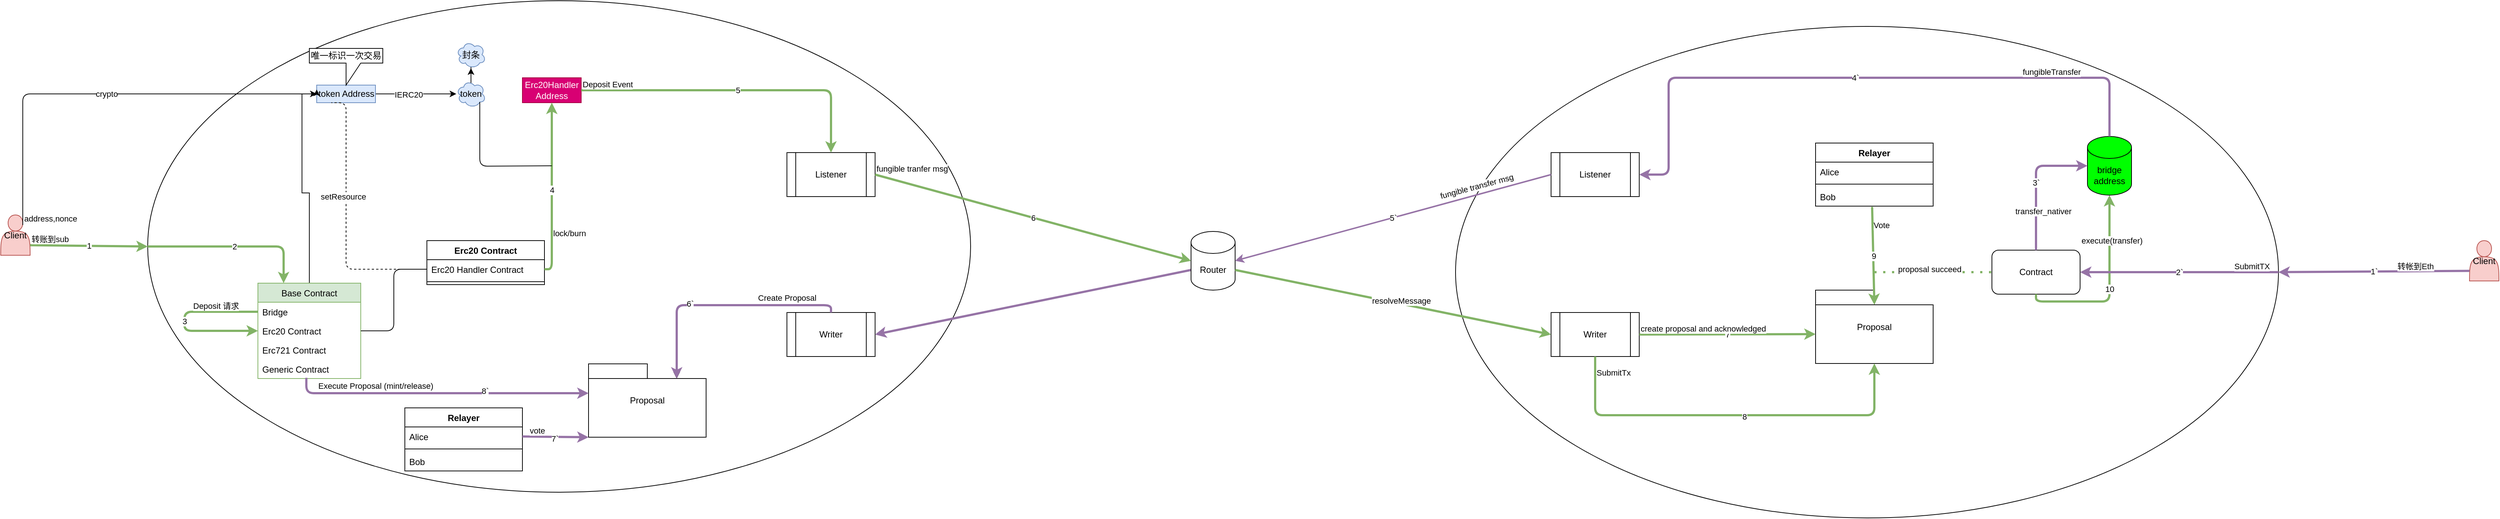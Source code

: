 <mxfile version="14.2.9" type="github">
  <diagram name="Page-1" id="c7558073-3199-34d8-9f00-42111426c3f3">
    <mxGraphModel dx="2178" dy="560" grid="1" gridSize="10" guides="1" tooltips="1" connect="1" arrows="1" fold="1" page="1" pageScale="1" pageWidth="826" pageHeight="1169" background="#ffffff" math="0" shadow="0">
      <root>
        <mxCell id="0" />
        <mxCell id="1" parent="0" />
        <mxCell id="XAeKICQX4TilCshrafWl-51" value="" style="ellipse;whiteSpace=wrap;html=1;" parent="1" vertex="1">
          <mxGeometry x="1420" y="250" width="1120" height="670" as="geometry" />
        </mxCell>
        <mxCell id="XAeKICQX4TilCshrafWl-65" value="Relayer" style="swimlane;fontStyle=1;align=center;verticalAlign=top;childLayout=stackLayout;horizontal=1;startSize=26;horizontalStack=0;resizeParent=1;resizeParentMax=0;resizeLast=0;collapsible=1;marginBottom=0;" parent="1" vertex="1">
          <mxGeometry x="1910" y="409" width="160" height="86" as="geometry" />
        </mxCell>
        <mxCell id="XAeKICQX4TilCshrafWl-66" value="Alice" style="text;strokeColor=none;fillColor=none;align=left;verticalAlign=top;spacingLeft=4;spacingRight=4;overflow=hidden;rotatable=0;points=[[0,0.5],[1,0.5]];portConstraint=eastwest;" parent="XAeKICQX4TilCshrafWl-65" vertex="1">
          <mxGeometry y="26" width="160" height="26" as="geometry" />
        </mxCell>
        <mxCell id="XAeKICQX4TilCshrafWl-67" value="" style="line;strokeWidth=1;fillColor=none;align=left;verticalAlign=middle;spacingTop=-1;spacingLeft=3;spacingRight=3;rotatable=0;labelPosition=right;points=[];portConstraint=eastwest;" parent="XAeKICQX4TilCshrafWl-65" vertex="1">
          <mxGeometry y="52" width="160" height="8" as="geometry" />
        </mxCell>
        <mxCell id="XAeKICQX4TilCshrafWl-68" value="Bob" style="text;strokeColor=none;fillColor=none;align=left;verticalAlign=top;spacingLeft=4;spacingRight=4;overflow=hidden;rotatable=0;points=[[0,0.5],[1,0.5]];portConstraint=eastwest;" parent="XAeKICQX4TilCshrafWl-65" vertex="1">
          <mxGeometry y="60" width="160" height="26" as="geometry" />
        </mxCell>
        <mxCell id="XAeKICQX4TilCshrafWl-72" value="Listener" style="shape=process;whiteSpace=wrap;html=1;backgroundOutline=1;" parent="1" vertex="1">
          <mxGeometry x="1550" y="422" width="120" height="60" as="geometry" />
        </mxCell>
        <mxCell id="XAeKICQX4TilCshrafWl-73" value="Writer" style="shape=process;whiteSpace=wrap;html=1;backgroundOutline=1;" parent="1" vertex="1">
          <mxGeometry x="1550" y="640" width="120" height="60" as="geometry" />
        </mxCell>
        <mxCell id="XAeKICQX4TilCshrafWl-75" value="Client" style="shape=actor;whiteSpace=wrap;html=1;fillColor=#f8cecc;strokeColor=#b85450;" parent="1" vertex="1">
          <mxGeometry x="2800" y="542" width="40" height="55" as="geometry" />
        </mxCell>
        <mxCell id="1I83KsjmfCGvxVB3o9AE-40" value="" style="ellipse;whiteSpace=wrap;html=1;" parent="1" vertex="1">
          <mxGeometry x="-360" y="215" width="1120" height="670" as="geometry" />
        </mxCell>
        <mxCell id="XAeKICQX4TilCshrafWl-8" style="rounded=0;orthogonalLoop=1;jettySize=auto;html=1;exitX=0.5;exitY=0;exitDx=0;exitDy=0;entryX=0;entryY=0.5;entryDx=0;entryDy=0;edgeStyle=orthogonalEdgeStyle;" parent="1" source="1I83KsjmfCGvxVB3o9AE-66" target="1I83KsjmfCGvxVB3o9AE-88" edge="1">
          <mxGeometry relative="1" as="geometry" />
        </mxCell>
        <mxCell id="1I83KsjmfCGvxVB3o9AE-66" value="Base Contract" style="swimlane;fontStyle=0;childLayout=stackLayout;horizontal=1;startSize=26;fillColor=#d5e8d4;horizontalStack=0;resizeParent=1;resizeParentMax=0;resizeLast=0;collapsible=1;marginBottom=0;strokeColor=#82b366;" parent="1" vertex="1">
          <mxGeometry x="-210" y="600" width="140" height="130" as="geometry" />
        </mxCell>
        <mxCell id="1I83KsjmfCGvxVB3o9AE-70" value="Bridge" style="text;strokeColor=none;fillColor=none;align=left;verticalAlign=top;spacingLeft=4;spacingRight=4;overflow=hidden;rotatable=0;points=[[0,0.5],[1,0.5]];portConstraint=eastwest;" parent="1I83KsjmfCGvxVB3o9AE-66" vertex="1">
          <mxGeometry y="26" width="140" height="26" as="geometry" />
        </mxCell>
        <mxCell id="1I83KsjmfCGvxVB3o9AE-68" value="Erc20 Contract" style="text;strokeColor=none;fillColor=none;align=left;verticalAlign=top;spacingLeft=4;spacingRight=4;overflow=hidden;rotatable=0;points=[[0,0.5],[1,0.5]];portConstraint=eastwest;" parent="1I83KsjmfCGvxVB3o9AE-66" vertex="1">
          <mxGeometry y="52" width="140" height="26" as="geometry" />
        </mxCell>
        <mxCell id="1I83KsjmfCGvxVB3o9AE-73" value="Erc721 Contract" style="text;strokeColor=none;fillColor=none;align=left;verticalAlign=top;spacingLeft=4;spacingRight=4;overflow=hidden;rotatable=0;points=[[0,0.5],[1,0.5]];portConstraint=eastwest;" parent="1I83KsjmfCGvxVB3o9AE-66" vertex="1">
          <mxGeometry y="78" width="140" height="26" as="geometry" />
        </mxCell>
        <mxCell id="1I83KsjmfCGvxVB3o9AE-74" value="Generic Contract" style="text;strokeColor=none;fillColor=none;align=left;verticalAlign=top;spacingLeft=4;spacingRight=4;overflow=hidden;rotatable=0;points=[[0,0.5],[1,0.5]];portConstraint=eastwest;" parent="1I83KsjmfCGvxVB3o9AE-66" vertex="1">
          <mxGeometry y="104" width="140" height="26" as="geometry" />
        </mxCell>
        <mxCell id="1I83KsjmfCGvxVB3o9AE-160" value="" style="endArrow=classic;html=1;fontSize=5;exitX=0;exitY=0.5;exitDx=0;exitDy=0;entryX=0;entryY=0.5;entryDx=0;entryDy=0;edgeStyle=orthogonalEdgeStyle;fillColor=#d5e8d4;strokeColor=#82b366;strokeWidth=3;" parent="1I83KsjmfCGvxVB3o9AE-66" source="1I83KsjmfCGvxVB3o9AE-70" target="1I83KsjmfCGvxVB3o9AE-68" edge="1">
          <mxGeometry relative="1" as="geometry">
            <mxPoint x="-440" y="-28" as="sourcePoint" />
            <mxPoint x="-280" y="-28" as="targetPoint" />
            <Array as="points">
              <mxPoint x="-100" y="39" />
              <mxPoint x="-100" y="65" />
            </Array>
          </mxGeometry>
        </mxCell>
        <mxCell id="1I83KsjmfCGvxVB3o9AE-161" value="3" style="edgeLabel;resizable=0;html=1;align=center;verticalAlign=middle;" parent="1I83KsjmfCGvxVB3o9AE-160" connectable="0" vertex="1">
          <mxGeometry relative="1" as="geometry" />
        </mxCell>
        <mxCell id="1I83KsjmfCGvxVB3o9AE-162" value="Deposit 请求" style="edgeLabel;resizable=0;html=1;align=left;verticalAlign=bottom;" parent="1I83KsjmfCGvxVB3o9AE-160" connectable="0" vertex="1">
          <mxGeometry x="-1" relative="1" as="geometry">
            <mxPoint x="-90" as="offset" />
          </mxGeometry>
        </mxCell>
        <mxCell id="1I83KsjmfCGvxVB3o9AE-78" value="Erc20 Contract" style="swimlane;fontStyle=1;align=center;verticalAlign=top;childLayout=stackLayout;horizontal=1;startSize=26;horizontalStack=0;resizeParent=1;resizeParentMax=0;resizeLast=0;collapsible=1;marginBottom=0;" parent="1" vertex="1">
          <mxGeometry x="20" y="542" width="160" height="60" as="geometry" />
        </mxCell>
        <mxCell id="1I83KsjmfCGvxVB3o9AE-79" value="Erc20 Handler Contract" style="text;strokeColor=none;fillColor=none;align=left;verticalAlign=top;spacingLeft=4;spacingRight=4;overflow=hidden;rotatable=0;points=[[0,0.5],[1,0.5]];portConstraint=eastwest;" parent="1I83KsjmfCGvxVB3o9AE-78" vertex="1">
          <mxGeometry y="26" width="160" height="26" as="geometry" />
        </mxCell>
        <mxCell id="1I83KsjmfCGvxVB3o9AE-80" value="" style="line;strokeWidth=1;fillColor=none;align=left;verticalAlign=middle;spacingTop=-1;spacingLeft=3;spacingRight=3;rotatable=0;labelPosition=right;points=[];portConstraint=eastwest;" parent="1I83KsjmfCGvxVB3o9AE-78" vertex="1">
          <mxGeometry y="52" width="160" height="8" as="geometry" />
        </mxCell>
        <mxCell id="1I83KsjmfCGvxVB3o9AE-83" value="Relayer" style="swimlane;fontStyle=1;align=center;verticalAlign=top;childLayout=stackLayout;horizontal=1;startSize=26;horizontalStack=0;resizeParent=1;resizeParentMax=0;resizeLast=0;collapsible=1;marginBottom=0;" parent="1" vertex="1">
          <mxGeometry x="-10" y="770" width="160" height="86" as="geometry" />
        </mxCell>
        <mxCell id="1I83KsjmfCGvxVB3o9AE-84" value="Alice" style="text;strokeColor=none;fillColor=none;align=left;verticalAlign=top;spacingLeft=4;spacingRight=4;overflow=hidden;rotatable=0;points=[[0,0.5],[1,0.5]];portConstraint=eastwest;" parent="1I83KsjmfCGvxVB3o9AE-83" vertex="1">
          <mxGeometry y="26" width="160" height="26" as="geometry" />
        </mxCell>
        <mxCell id="1I83KsjmfCGvxVB3o9AE-85" value="" style="line;strokeWidth=1;fillColor=none;align=left;verticalAlign=middle;spacingTop=-1;spacingLeft=3;spacingRight=3;rotatable=0;labelPosition=right;points=[];portConstraint=eastwest;" parent="1I83KsjmfCGvxVB3o9AE-83" vertex="1">
          <mxGeometry y="52" width="160" height="8" as="geometry" />
        </mxCell>
        <mxCell id="1I83KsjmfCGvxVB3o9AE-86" value="Bob" style="text;strokeColor=none;fillColor=none;align=left;verticalAlign=top;spacingLeft=4;spacingRight=4;overflow=hidden;rotatable=0;points=[[0,0.5],[1,0.5]];portConstraint=eastwest;" parent="1I83KsjmfCGvxVB3o9AE-83" vertex="1">
          <mxGeometry y="60" width="160" height="26" as="geometry" />
        </mxCell>
        <mxCell id="XAeKICQX4TilCshrafWl-26" value="" style="edgeStyle=orthogonalEdgeStyle;rounded=0;orthogonalLoop=1;jettySize=auto;html=1;" parent="1" source="1I83KsjmfCGvxVB3o9AE-88" target="XAeKICQX4TilCshrafWl-25" edge="1">
          <mxGeometry relative="1" as="geometry" />
        </mxCell>
        <mxCell id="XAeKICQX4TilCshrafWl-27" value="IERC20" style="edgeLabel;html=1;align=center;verticalAlign=middle;resizable=0;points=[];" parent="XAeKICQX4TilCshrafWl-26" vertex="1" connectable="0">
          <mxGeometry x="-0.195" y="-1" relative="1" as="geometry">
            <mxPoint as="offset" />
          </mxGeometry>
        </mxCell>
        <mxCell id="1I83KsjmfCGvxVB3o9AE-88" value="token Address" style="html=1;fillColor=#dae8fc;strokeColor=#6c8ebf;" parent="1" vertex="1">
          <mxGeometry x="-130" y="330" width="80" height="24" as="geometry" />
        </mxCell>
        <mxCell id="1I83KsjmfCGvxVB3o9AE-90" value="Listener" style="shape=process;whiteSpace=wrap;html=1;backgroundOutline=1;" parent="1" vertex="1">
          <mxGeometry x="510" y="422" width="120" height="60" as="geometry" />
        </mxCell>
        <mxCell id="1I83KsjmfCGvxVB3o9AE-91" value="Writer" style="shape=process;whiteSpace=wrap;html=1;backgroundOutline=1;" parent="1" vertex="1">
          <mxGeometry x="510" y="640" width="120" height="60" as="geometry" />
        </mxCell>
        <mxCell id="XAeKICQX4TilCshrafWl-116" style="rounded=0;orthogonalLoop=1;jettySize=auto;html=1;exitX=0;exitY=0;exitDx=0;exitDy=52.5;exitPerimeter=0;entryX=1;entryY=0.5;entryDx=0;entryDy=0;strokeWidth=3;fillColor=#e1d5e7;strokeColor=#9673a6;" parent="1" source="1I83KsjmfCGvxVB3o9AE-95" target="1I83KsjmfCGvxVB3o9AE-91" edge="1">
          <mxGeometry relative="1" as="geometry" />
        </mxCell>
        <mxCell id="1I83KsjmfCGvxVB3o9AE-95" value="Router" style="shape=cylinder3;whiteSpace=wrap;html=1;boundedLbl=1;backgroundOutline=1;size=15;" parent="1" vertex="1">
          <mxGeometry x="1060" y="529.5" width="60" height="80" as="geometry" />
        </mxCell>
        <mxCell id="1I83KsjmfCGvxVB3o9AE-118" value="Client" style="shape=actor;whiteSpace=wrap;html=1;fillColor=#f8cecc;strokeColor=#b85450;" parent="1" vertex="1">
          <mxGeometry x="-560" y="507" width="40" height="55" as="geometry" />
        </mxCell>
        <mxCell id="1I83KsjmfCGvxVB3o9AE-155" value="" style="endArrow=classic;html=1;fontSize=5;exitX=1;exitY=0.75;exitDx=0;exitDy=0;entryX=0;entryY=0.5;entryDx=0;entryDy=0;fillColor=#d5e8d4;strokeColor=#82b366;strokeWidth=3;" parent="1" source="1I83KsjmfCGvxVB3o9AE-118" target="1I83KsjmfCGvxVB3o9AE-40" edge="1">
          <mxGeometry relative="1" as="geometry">
            <mxPoint x="-690" y="490" as="sourcePoint" />
            <mxPoint x="-530" y="490" as="targetPoint" />
          </mxGeometry>
        </mxCell>
        <mxCell id="1I83KsjmfCGvxVB3o9AE-156" value="1" style="edgeLabel;resizable=0;html=1;align=center;verticalAlign=middle;" parent="1I83KsjmfCGvxVB3o9AE-155" connectable="0" vertex="1">
          <mxGeometry relative="1" as="geometry" />
        </mxCell>
        <mxCell id="1I83KsjmfCGvxVB3o9AE-157" value="转账到sub" style="edgeLabel;resizable=0;html=1;align=left;verticalAlign=bottom;" parent="1I83KsjmfCGvxVB3o9AE-155" connectable="0" vertex="1">
          <mxGeometry x="-1" relative="1" as="geometry" />
        </mxCell>
        <mxCell id="1I83KsjmfCGvxVB3o9AE-158" value="" style="endArrow=classic;html=1;fontSize=5;exitX=0;exitY=0.5;exitDx=0;exitDy=0;entryX=0.25;entryY=0;entryDx=0;entryDy=0;edgeStyle=orthogonalEdgeStyle;fillColor=#d5e8d4;strokeColor=#82b366;strokeWidth=3;" parent="1" source="1I83KsjmfCGvxVB3o9AE-40" target="1I83KsjmfCGvxVB3o9AE-66" edge="1">
          <mxGeometry relative="1" as="geometry">
            <mxPoint x="-660" y="490" as="sourcePoint" />
            <mxPoint x="-560" y="490" as="targetPoint" />
            <Array as="points">
              <mxPoint x="-175" y="550" />
            </Array>
          </mxGeometry>
        </mxCell>
        <mxCell id="1I83KsjmfCGvxVB3o9AE-159" value="2" style="edgeLabel;resizable=0;html=1;align=center;verticalAlign=middle;" parent="1I83KsjmfCGvxVB3o9AE-158" connectable="0" vertex="1">
          <mxGeometry relative="1" as="geometry" />
        </mxCell>
        <mxCell id="XAeKICQX4TilCshrafWl-14" value="" style="endArrow=classic;html=1;entryX=0;entryY=0.25;entryDx=0;entryDy=0;exitX=0.75;exitY=0.25;exitDx=0;exitDy=0;exitPerimeter=0;edgeStyle=orthogonalEdgeStyle;" parent="1" source="1I83KsjmfCGvxVB3o9AE-118" target="1I83KsjmfCGvxVB3o9AE-88" edge="1">
          <mxGeometry relative="1" as="geometry">
            <mxPoint x="-30" y="570" as="sourcePoint" />
            <mxPoint x="130" y="570" as="targetPoint" />
            <Array as="points">
              <mxPoint x="-530" y="342" />
              <mxPoint x="-130" y="342" />
            </Array>
          </mxGeometry>
        </mxCell>
        <mxCell id="XAeKICQX4TilCshrafWl-15" value="crypto" style="edgeLabel;resizable=0;html=1;align=center;verticalAlign=middle;" parent="XAeKICQX4TilCshrafWl-14" connectable="0" vertex="1">
          <mxGeometry relative="1" as="geometry" />
        </mxCell>
        <mxCell id="XAeKICQX4TilCshrafWl-16" value="address,nonce" style="edgeLabel;resizable=0;html=1;align=left;verticalAlign=bottom;" parent="XAeKICQX4TilCshrafWl-14" connectable="0" vertex="1">
          <mxGeometry x="-1" relative="1" as="geometry" />
        </mxCell>
        <mxCell id="XAeKICQX4TilCshrafWl-17" value="" style="endArrow=none;dashed=1;html=1;exitX=0;exitY=0.5;exitDx=0;exitDy=0;entryX=0.25;entryY=1;entryDx=0;entryDy=0;edgeStyle=orthogonalEdgeStyle;" parent="1" source="1I83KsjmfCGvxVB3o9AE-79" target="1I83KsjmfCGvxVB3o9AE-88" edge="1">
          <mxGeometry width="50" height="50" relative="1" as="geometry">
            <mxPoint x="30" y="590" as="sourcePoint" />
            <mxPoint x="80" y="540" as="targetPoint" />
            <Array as="points">
              <mxPoint x="-90" y="581" />
              <mxPoint x="-90" y="354" />
            </Array>
          </mxGeometry>
        </mxCell>
        <mxCell id="XAeKICQX4TilCshrafWl-18" value="setResource" style="edgeLabel;html=1;align=center;verticalAlign=middle;resizable=0;points=[];" parent="XAeKICQX4TilCshrafWl-17" vertex="1" connectable="0">
          <mxGeometry x="0.174" y="4" relative="1" as="geometry">
            <mxPoint as="offset" />
          </mxGeometry>
        </mxCell>
        <mxCell id="XAeKICQX4TilCshrafWl-40" value="" style="edgeStyle=orthogonalEdgeStyle;rounded=0;orthogonalLoop=1;jettySize=auto;html=1;" parent="1" source="XAeKICQX4TilCshrafWl-25" target="XAeKICQX4TilCshrafWl-39" edge="1">
          <mxGeometry relative="1" as="geometry" />
        </mxCell>
        <mxCell id="XAeKICQX4TilCshrafWl-25" value="token" style="ellipse;shape=cloud;whiteSpace=wrap;html=1;strokeColor=#6c8ebf;fillColor=#dae8fc;" parent="1" vertex="1">
          <mxGeometry x="60" y="323.5" width="40" height="37" as="geometry" />
        </mxCell>
        <mxCell id="XAeKICQX4TilCshrafWl-31" value="Erc20Handler Address" style="html=1;whiteSpace=wrap;container=1;recursiveResize=0;collapsible=0;fillColor=#d80073;strokeColor=#A50040;fontColor=#ffffff;" parent="1" vertex="1">
          <mxGeometry x="150" y="320" width="80" height="34" as="geometry" />
        </mxCell>
        <mxCell id="XAeKICQX4TilCshrafWl-34" value="" style="endArrow=classic;html=1;entryX=0.5;entryY=1;entryDx=0;entryDy=0;exitX=1;exitY=0.5;exitDx=0;exitDy=0;edgeStyle=orthogonalEdgeStyle;strokeWidth=3;fillColor=#d5e8d4;strokeColor=#82b366;" parent="1" source="1I83KsjmfCGvxVB3o9AE-79" target="XAeKICQX4TilCshrafWl-31" edge="1">
          <mxGeometry relative="1" as="geometry">
            <mxPoint x="-110" y="500" as="sourcePoint" />
            <mxPoint x="50" y="500" as="targetPoint" />
          </mxGeometry>
        </mxCell>
        <mxCell id="XAeKICQX4TilCshrafWl-35" value="4" style="edgeLabel;resizable=0;html=1;align=center;verticalAlign=middle;" parent="XAeKICQX4TilCshrafWl-34" connectable="0" vertex="1">
          <mxGeometry relative="1" as="geometry" />
        </mxCell>
        <mxCell id="XAeKICQX4TilCshrafWl-36" value="lock/burn" style="edgeLabel;resizable=0;html=1;align=left;verticalAlign=bottom;" parent="XAeKICQX4TilCshrafWl-34" connectable="0" vertex="1">
          <mxGeometry x="-1" relative="1" as="geometry">
            <mxPoint x="10" y="-41" as="offset" />
          </mxGeometry>
        </mxCell>
        <mxCell id="XAeKICQX4TilCshrafWl-38" value="唯一标识一次交易" style="shape=callout;whiteSpace=wrap;html=1;perimeter=calloutPerimeter;" parent="1" vertex="1">
          <mxGeometry x="-140" y="280" width="100" height="50" as="geometry" />
        </mxCell>
        <mxCell id="XAeKICQX4TilCshrafWl-39" value="封条" style="ellipse;shape=cloud;whiteSpace=wrap;html=1;strokeColor=#6c8ebf;fillColor=#dae8fc;" parent="1" vertex="1">
          <mxGeometry x="60" y="270" width="40" height="37" as="geometry" />
        </mxCell>
        <mxCell id="XAeKICQX4TilCshrafWl-41" value="" style="endArrow=none;html=1;entryX=0.8;entryY=0.8;entryDx=0;entryDy=0;entryPerimeter=0;edgeStyle=orthogonalEdgeStyle;" parent="1" target="XAeKICQX4TilCshrafWl-25" edge="1">
          <mxGeometry width="50" height="50" relative="1" as="geometry">
            <mxPoint x="190" y="440" as="sourcePoint" />
            <mxPoint x="140" y="380" as="targetPoint" />
          </mxGeometry>
        </mxCell>
        <mxCell id="XAeKICQX4TilCshrafWl-43" value="" style="endArrow=none;html=1;entryX=0;entryY=0.5;entryDx=0;entryDy=0;exitX=1;exitY=0.5;exitDx=0;exitDy=0;edgeStyle=orthogonalEdgeStyle;" parent="1" source="1I83KsjmfCGvxVB3o9AE-68" target="1I83KsjmfCGvxVB3o9AE-79" edge="1">
          <mxGeometry width="50" height="50" relative="1" as="geometry">
            <mxPoint x="200" y="600" as="sourcePoint" />
            <mxPoint x="250" y="550" as="targetPoint" />
          </mxGeometry>
        </mxCell>
        <mxCell id="XAeKICQX4TilCshrafWl-50" value="" style="endArrow=classic;html=1;exitX=1;exitY=0;exitDx=0;exitDy=52.5;exitPerimeter=0;entryX=0;entryY=0.5;entryDx=0;entryDy=0;fillColor=#d5e8d4;strokeColor=#82b366;strokeWidth=3;" parent="1" source="1I83KsjmfCGvxVB3o9AE-95" target="XAeKICQX4TilCshrafWl-73" edge="1">
          <mxGeometry width="50" height="50" relative="1" as="geometry">
            <mxPoint x="910" y="590" as="sourcePoint" />
            <mxPoint x="1450" y="501" as="targetPoint" />
          </mxGeometry>
        </mxCell>
        <mxCell id="XWuLdsLFQO0ljrp9YS5e-2" value="resolveMessage" style="edgeLabel;html=1;align=center;verticalAlign=middle;resizable=0;points=[];" parent="XAeKICQX4TilCshrafWl-50" vertex="1" connectable="0">
          <mxGeometry x="0.047" y="4" relative="1" as="geometry">
            <mxPoint as="offset" />
          </mxGeometry>
        </mxCell>
        <mxCell id="XAeKICQX4TilCshrafWl-117" value="Proposal" style="shape=folder;tabWidth=80;tabHeight=20;tabPosition=left;html=1;whiteSpace=wrap;align=center;" parent="1" vertex="1">
          <mxGeometry x="240" y="710" width="160" height="100" as="geometry" />
        </mxCell>
        <mxCell id="XAeKICQX4TilCshrafWl-126" value="" style="endArrow=classic;html=1;exitX=1;exitY=0.5;exitDx=0;exitDy=0;entryX=0;entryY=0;entryDx=0;entryDy=100;entryPerimeter=0;fillColor=#e1d5e7;strokeColor=#9673a6;strokeWidth=3;" parent="1" source="1I83KsjmfCGvxVB3o9AE-84" target="XAeKICQX4TilCshrafWl-117" edge="1">
          <mxGeometry relative="1" as="geometry">
            <mxPoint x="500" y="390.29" as="sourcePoint" />
            <mxPoint x="230" y="856" as="targetPoint" />
          </mxGeometry>
        </mxCell>
        <mxCell id="XAeKICQX4TilCshrafWl-127" value="vote" style="edgeLabel;resizable=0;html=1;align=center;verticalAlign=middle;" parent="XAeKICQX4TilCshrafWl-126" connectable="0" vertex="1">
          <mxGeometry relative="1" as="geometry">
            <mxPoint x="-25" y="-9" as="offset" />
          </mxGeometry>
        </mxCell>
        <mxCell id="Lje4jAk59cVQGD4dujR3-13" value="7`" style="edgeLabel;html=1;align=center;verticalAlign=middle;resizable=0;points=[];" parent="XAeKICQX4TilCshrafWl-126" vertex="1" connectable="0">
          <mxGeometry x="-0.031" y="-2" relative="1" as="geometry">
            <mxPoint as="offset" />
          </mxGeometry>
        </mxCell>
        <mxCell id="XAeKICQX4TilCshrafWl-137" value="" style="endArrow=classic;html=1;exitX=0.471;exitY=0.962;exitDx=0;exitDy=0;entryX=0;entryY=0;entryDx=0;entryDy=40;entryPerimeter=0;edgeStyle=orthogonalEdgeStyle;exitPerimeter=0;fillColor=#e1d5e7;strokeColor=#9673a6;strokeWidth=3;" parent="1" source="1I83KsjmfCGvxVB3o9AE-74" target="XAeKICQX4TilCshrafWl-117" edge="1">
          <mxGeometry relative="1" as="geometry">
            <mxPoint x="470" y="640" as="sourcePoint" />
            <mxPoint x="570" y="640" as="targetPoint" />
          </mxGeometry>
        </mxCell>
        <mxCell id="XAeKICQX4TilCshrafWl-138" value="Execute Proposal (mint/release)" style="edgeLabel;resizable=0;html=1;align=center;verticalAlign=middle;" parent="XAeKICQX4TilCshrafWl-137" connectable="0" vertex="1">
          <mxGeometry relative="1" as="geometry">
            <mxPoint x="-87.91" y="-10" as="offset" />
          </mxGeometry>
        </mxCell>
        <mxCell id="Lje4jAk59cVQGD4dujR3-14" value="8`" style="edgeLabel;html=1;align=center;verticalAlign=middle;resizable=0;points=[];" parent="XAeKICQX4TilCshrafWl-137" vertex="1" connectable="0">
          <mxGeometry x="0.304" y="3" relative="1" as="geometry">
            <mxPoint as="offset" />
          </mxGeometry>
        </mxCell>
        <mxCell id="XAeKICQX4TilCshrafWl-139" value="" style="endArrow=classic;html=1;exitX=0.5;exitY=0;exitDx=0;exitDy=0;entryX=0;entryY=0;entryDx=120;entryDy=20;entryPerimeter=0;edgeStyle=orthogonalEdgeStyle;" parent="1" source="1I83KsjmfCGvxVB3o9AE-91" target="XAeKICQX4TilCshrafWl-117" edge="1">
          <mxGeometry relative="1" as="geometry">
            <mxPoint x="470" y="640" as="sourcePoint" />
            <mxPoint x="570" y="640" as="targetPoint" />
          </mxGeometry>
        </mxCell>
        <mxCell id="Lje4jAk59cVQGD4dujR3-12" value="7" style="edgeLabel;html=1;align=center;verticalAlign=middle;resizable=0;points=[];" parent="XAeKICQX4TilCshrafWl-139" vertex="1" connectable="0">
          <mxGeometry x="0.266" y="-2" relative="1" as="geometry">
            <mxPoint as="offset" />
          </mxGeometry>
        </mxCell>
        <mxCell id="Lje4jAk59cVQGD4dujR3-7" value="" style="endArrow=classic;html=1;exitX=1;exitY=0.5;exitDx=0;exitDy=0;entryX=0.5;entryY=0;entryDx=0;entryDy=0;edgeStyle=orthogonalEdgeStyle;fillColor=#d5e8d4;strokeColor=#82b366;strokeWidth=3;" parent="1" source="XAeKICQX4TilCshrafWl-31" target="1I83KsjmfCGvxVB3o9AE-90" edge="1">
          <mxGeometry relative="1" as="geometry">
            <mxPoint x="310" y="640" as="sourcePoint" />
            <mxPoint x="470" y="640" as="targetPoint" />
          </mxGeometry>
        </mxCell>
        <mxCell id="Lje4jAk59cVQGD4dujR3-8" value="5" style="edgeLabel;resizable=0;html=1;align=center;verticalAlign=middle;" parent="Lje4jAk59cVQGD4dujR3-7" connectable="0" vertex="1">
          <mxGeometry relative="1" as="geometry" />
        </mxCell>
        <mxCell id="Lje4jAk59cVQGD4dujR3-9" value="Deposit Event" style="edgeLabel;resizable=0;html=1;align=left;verticalAlign=bottom;" parent="Lje4jAk59cVQGD4dujR3-7" connectable="0" vertex="1">
          <mxGeometry x="-1" relative="1" as="geometry" />
        </mxCell>
        <mxCell id="Lje4jAk59cVQGD4dujR3-11" value="Create Proposal" style="edgeLabel;resizable=0;html=1;align=center;verticalAlign=middle;" parent="1" connectable="0" vertex="1">
          <mxGeometry x="510" y="620" as="geometry" />
        </mxCell>
        <mxCell id="c0HalBNTZFEYEI8XXuv3-5" value="Contract" style="rounded=1;whiteSpace=wrap;html=1;" parent="1" vertex="1">
          <mxGeometry x="2150" y="555" width="120" height="60" as="geometry" />
        </mxCell>
        <mxCell id="c0HalBNTZFEYEI8XXuv3-6" value="" style="endArrow=classic;html=1;exitX=0.5;exitY=0;exitDx=0;exitDy=0;entryX=0;entryY=0;entryDx=120;entryDy=20;entryPerimeter=0;edgeStyle=orthogonalEdgeStyle;" parent="1" source="1I83KsjmfCGvxVB3o9AE-91" target="XAeKICQX4TilCshrafWl-117" edge="1">
          <mxGeometry relative="1" as="geometry">
            <mxPoint x="570" y="640" as="sourcePoint" />
            <mxPoint x="360" y="730" as="targetPoint" />
            <Array as="points">
              <mxPoint x="570" y="630" />
              <mxPoint x="360" y="630" />
            </Array>
          </mxGeometry>
        </mxCell>
        <mxCell id="c0HalBNTZFEYEI8XXuv3-7" value="7" style="edgeLabel;html=1;align=center;verticalAlign=middle;resizable=0;points=[];" parent="c0HalBNTZFEYEI8XXuv3-6" vertex="1" connectable="0">
          <mxGeometry x="0.266" y="-2" relative="1" as="geometry">
            <mxPoint as="offset" />
          </mxGeometry>
        </mxCell>
        <mxCell id="c0HalBNTZFEYEI8XXuv3-9" value="Proposal" style="shape=folder;tabWidth=80;tabHeight=20;tabPosition=left;html=1;whiteSpace=wrap;align=center;" parent="1" vertex="1">
          <mxGeometry x="1910" y="609.5" width="160" height="100" as="geometry" />
        </mxCell>
        <mxCell id="c0HalBNTZFEYEI8XXuv3-10" value="" style="endArrow=classic;html=1;exitX=0.5;exitY=0;exitDx=0;exitDy=0;entryX=0;entryY=0;entryDx=120;entryDy=20;entryPerimeter=0;edgeStyle=orthogonalEdgeStyle;fillColor=#e1d5e7;strokeColor=#9673a6;strokeWidth=3;" parent="1" source="1I83KsjmfCGvxVB3o9AE-91" target="XAeKICQX4TilCshrafWl-117" edge="1">
          <mxGeometry relative="1" as="geometry">
            <mxPoint x="570" y="640" as="sourcePoint" />
            <mxPoint x="360" y="730" as="targetPoint" />
            <Array as="points">
              <mxPoint x="570" y="630" />
              <mxPoint x="360" y="630" />
            </Array>
          </mxGeometry>
        </mxCell>
        <mxCell id="c0HalBNTZFEYEI8XXuv3-11" value="6`" style="edgeLabel;html=1;align=center;verticalAlign=middle;resizable=0;points=[];" parent="c0HalBNTZFEYEI8XXuv3-10" vertex="1" connectable="0">
          <mxGeometry x="0.266" y="-2" relative="1" as="geometry">
            <mxPoint as="offset" />
          </mxGeometry>
        </mxCell>
        <mxCell id="c0HalBNTZFEYEI8XXuv3-14" value="" style="endArrow=classic;html=1;exitX=1;exitY=0.5;exitDx=0;exitDy=0;entryX=0;entryY=0;entryDx=0;entryDy=60;entryPerimeter=0;fillColor=#d5e8d4;strokeColor=#82b366;strokeWidth=3;" parent="1" source="XAeKICQX4TilCshrafWl-73" target="c0HalBNTZFEYEI8XXuv3-9" edge="1">
          <mxGeometry relative="1" as="geometry">
            <mxPoint x="1790" y="410" as="sourcePoint" />
            <mxPoint x="1950" y="410" as="targetPoint" />
          </mxGeometry>
        </mxCell>
        <mxCell id="c0HalBNTZFEYEI8XXuv3-15" value="7" style="edgeLabel;resizable=0;html=1;align=center;verticalAlign=middle;" parent="c0HalBNTZFEYEI8XXuv3-14" connectable="0" vertex="1">
          <mxGeometry relative="1" as="geometry" />
        </mxCell>
        <mxCell id="c0HalBNTZFEYEI8XXuv3-16" value="create proposal and acknowledged" style="edgeLabel;resizable=0;html=1;align=left;verticalAlign=bottom;" parent="c0HalBNTZFEYEI8XXuv3-14" connectable="0" vertex="1">
          <mxGeometry x="-1" relative="1" as="geometry" />
        </mxCell>
        <mxCell id="c0HalBNTZFEYEI8XXuv3-17" value="" style="endArrow=classic;html=1;exitX=0.481;exitY=1.038;exitDx=0;exitDy=0;exitPerimeter=0;entryX=0;entryY=0;entryDx=80;entryDy=20;entryPerimeter=0;fillColor=#d5e8d4;strokeColor=#82b366;strokeWidth=3;" parent="1" source="XAeKICQX4TilCshrafWl-68" target="c0HalBNTZFEYEI8XXuv3-9" edge="1">
          <mxGeometry relative="1" as="geometry">
            <mxPoint x="1820" y="410" as="sourcePoint" />
            <mxPoint x="1980" y="410" as="targetPoint" />
          </mxGeometry>
        </mxCell>
        <mxCell id="c0HalBNTZFEYEI8XXuv3-18" value="9" style="edgeLabel;resizable=0;html=1;align=center;verticalAlign=middle;" parent="c0HalBNTZFEYEI8XXuv3-17" connectable="0" vertex="1">
          <mxGeometry relative="1" as="geometry" />
        </mxCell>
        <mxCell id="c0HalBNTZFEYEI8XXuv3-19" value="Vote" style="edgeLabel;resizable=0;html=1;align=left;verticalAlign=bottom;" parent="c0HalBNTZFEYEI8XXuv3-17" connectable="0" vertex="1">
          <mxGeometry x="-1" relative="1" as="geometry">
            <mxPoint y="34.01" as="offset" />
          </mxGeometry>
        </mxCell>
        <mxCell id="c0HalBNTZFEYEI8XXuv3-25" value="" style="endArrow=classic;html=1;exitX=0.5;exitY=1;exitDx=0;exitDy=0;entryX=0.5;entryY=1;entryDx=0;entryDy=0;entryPerimeter=0;edgeStyle=orthogonalEdgeStyle;fillColor=#d5e8d4;strokeColor=#82b366;strokeWidth=3;" parent="1" source="XAeKICQX4TilCshrafWl-73" target="c0HalBNTZFEYEI8XXuv3-9" edge="1">
          <mxGeometry relative="1" as="geometry">
            <mxPoint x="1860" y="410" as="sourcePoint" />
            <mxPoint x="2020" y="410" as="targetPoint" />
            <Array as="points">
              <mxPoint x="1610" y="780" />
              <mxPoint x="1990" y="780" />
            </Array>
          </mxGeometry>
        </mxCell>
        <mxCell id="c0HalBNTZFEYEI8XXuv3-27" value="SubmitTx" style="edgeLabel;resizable=0;html=1;align=left;verticalAlign=bottom;" parent="c0HalBNTZFEYEI8XXuv3-25" connectable="0" vertex="1">
          <mxGeometry x="-1" relative="1" as="geometry">
            <mxPoint y="30" as="offset" />
          </mxGeometry>
        </mxCell>
        <mxCell id="c0HalBNTZFEYEI8XXuv3-28" value="8" style="edgeLabel;html=1;align=center;verticalAlign=middle;resizable=0;points=[];" parent="c0HalBNTZFEYEI8XXuv3-25" vertex="1" connectable="0">
          <mxGeometry x="0.067" y="-2" relative="1" as="geometry">
            <mxPoint as="offset" />
          </mxGeometry>
        </mxCell>
        <mxCell id="c0HalBNTZFEYEI8XXuv3-31" value="" style="endArrow=classic;html=1;exitX=0.5;exitY=1;exitDx=0;exitDy=0;entryX=0.5;entryY=1;entryDx=0;entryDy=0;entryPerimeter=0;edgeStyle=orthogonalEdgeStyle;strokeWidth=3;fillColor=#d5e8d4;strokeColor=#82b366;" parent="1" source="c0HalBNTZFEYEI8XXuv3-5" target="c0HalBNTZFEYEI8XXuv3-41" edge="1">
          <mxGeometry relative="1" as="geometry">
            <mxPoint x="1970" y="470" as="sourcePoint" />
            <mxPoint x="2130" y="470" as="targetPoint" />
          </mxGeometry>
        </mxCell>
        <mxCell id="c0HalBNTZFEYEI8XXuv3-32" value="10" style="edgeLabel;resizable=0;html=1;align=center;verticalAlign=middle;" parent="c0HalBNTZFEYEI8XXuv3-31" connectable="0" vertex="1">
          <mxGeometry relative="1" as="geometry" />
        </mxCell>
        <mxCell id="c0HalBNTZFEYEI8XXuv3-33" value="execute(transfer)" style="edgeLabel;resizable=0;html=1;align=left;verticalAlign=bottom;" parent="c0HalBNTZFEYEI8XXuv3-31" connectable="0" vertex="1">
          <mxGeometry x="-1" relative="1" as="geometry">
            <mxPoint x="60" y="-65" as="offset" />
          </mxGeometry>
        </mxCell>
        <mxCell id="c0HalBNTZFEYEI8XXuv3-35" value="" style="endArrow=classic;html=1;exitX=0;exitY=0.75;exitDx=0;exitDy=0;entryX=1;entryY=0.5;entryDx=0;entryDy=0;fillColor=#e1d5e7;strokeColor=#9673a6;strokeWidth=3;" parent="1" source="XAeKICQX4TilCshrafWl-75" target="XAeKICQX4TilCshrafWl-51" edge="1">
          <mxGeometry relative="1" as="geometry">
            <mxPoint x="2660" y="630" as="sourcePoint" />
            <mxPoint x="2820" y="630" as="targetPoint" />
          </mxGeometry>
        </mxCell>
        <mxCell id="c0HalBNTZFEYEI8XXuv3-36" value="1`" style="edgeLabel;resizable=0;html=1;align=center;verticalAlign=middle;fillColor=#00FF00;" parent="c0HalBNTZFEYEI8XXuv3-35" connectable="0" vertex="1">
          <mxGeometry relative="1" as="geometry" />
        </mxCell>
        <mxCell id="c0HalBNTZFEYEI8XXuv3-37" value="转帐到Eth" style="edgeLabel;resizable=0;html=1;align=left;verticalAlign=bottom;" parent="c0HalBNTZFEYEI8XXuv3-35" connectable="0" vertex="1">
          <mxGeometry x="-1" relative="1" as="geometry">
            <mxPoint x="-100" y="1.75" as="offset" />
          </mxGeometry>
        </mxCell>
        <mxCell id="c0HalBNTZFEYEI8XXuv3-38" value="" style="endArrow=classic;html=1;exitX=1;exitY=0.5;exitDx=0;exitDy=0;entryX=1;entryY=0.5;entryDx=0;entryDy=0;fillColor=#e1d5e7;strokeColor=#9673a6;strokeWidth=3;" parent="1" source="XAeKICQX4TilCshrafWl-51" target="c0HalBNTZFEYEI8XXuv3-5" edge="1">
          <mxGeometry relative="1" as="geometry">
            <mxPoint x="2160" y="630" as="sourcePoint" />
            <mxPoint x="2320" y="630" as="targetPoint" />
          </mxGeometry>
        </mxCell>
        <mxCell id="c0HalBNTZFEYEI8XXuv3-39" value="2`" style="edgeLabel;resizable=0;html=1;align=center;verticalAlign=middle;" parent="c0HalBNTZFEYEI8XXuv3-38" connectable="0" vertex="1">
          <mxGeometry relative="1" as="geometry" />
        </mxCell>
        <mxCell id="c0HalBNTZFEYEI8XXuv3-40" value="SubmitTX" style="edgeLabel;resizable=0;html=1;align=left;verticalAlign=bottom;" parent="c0HalBNTZFEYEI8XXuv3-38" connectable="0" vertex="1">
          <mxGeometry x="-1" relative="1" as="geometry">
            <mxPoint x="-62" as="offset" />
          </mxGeometry>
        </mxCell>
        <mxCell id="c0HalBNTZFEYEI8XXuv3-41" value="bridge address" style="shape=cylinder3;whiteSpace=wrap;html=1;boundedLbl=1;backgroundOutline=1;size=15;fillColor=#00FF00;" parent="1" vertex="1">
          <mxGeometry x="2280" y="400" width="60" height="80" as="geometry" />
        </mxCell>
        <mxCell id="c0HalBNTZFEYEI8XXuv3-42" value="" style="endArrow=classic;html=1;exitX=0.5;exitY=0;exitDx=0;exitDy=0;entryX=0;entryY=0.5;entryDx=0;entryDy=0;entryPerimeter=0;edgeStyle=orthogonalEdgeStyle;fillColor=#e1d5e7;strokeColor=#9673a6;strokeWidth=3;" parent="1" source="c0HalBNTZFEYEI8XXuv3-5" target="c0HalBNTZFEYEI8XXuv3-41" edge="1">
          <mxGeometry relative="1" as="geometry">
            <mxPoint x="2070" y="630" as="sourcePoint" />
            <mxPoint x="2230" y="630" as="targetPoint" />
          </mxGeometry>
        </mxCell>
        <mxCell id="c0HalBNTZFEYEI8XXuv3-43" value="3`" style="edgeLabel;resizable=0;html=1;align=center;verticalAlign=middle;" parent="c0HalBNTZFEYEI8XXuv3-42" connectable="0" vertex="1">
          <mxGeometry relative="1" as="geometry" />
        </mxCell>
        <mxCell id="c0HalBNTZFEYEI8XXuv3-44" value="transfer_nativer" style="edgeLabel;resizable=0;html=1;align=left;verticalAlign=bottom;" parent="c0HalBNTZFEYEI8XXuv3-42" connectable="0" vertex="1">
          <mxGeometry x="-1" relative="1" as="geometry">
            <mxPoint x="-30" y="-45" as="offset" />
          </mxGeometry>
        </mxCell>
        <mxCell id="c0HalBNTZFEYEI8XXuv3-46" value="" style="endArrow=classic;html=1;exitX=0.5;exitY=0;exitDx=0;exitDy=0;exitPerimeter=0;entryX=1;entryY=0.5;entryDx=0;entryDy=0;edgeStyle=orthogonalEdgeStyle;fillColor=#e1d5e7;strokeColor=#9673a6;strokeWidth=3;" parent="1" source="c0HalBNTZFEYEI8XXuv3-41" target="XAeKICQX4TilCshrafWl-72" edge="1">
          <mxGeometry relative="1" as="geometry">
            <mxPoint x="2070" y="620" as="sourcePoint" />
            <mxPoint x="2230" y="620" as="targetPoint" />
            <Array as="points">
              <mxPoint x="2310" y="320" />
              <mxPoint x="1710" y="320" />
              <mxPoint x="1710" y="452" />
            </Array>
          </mxGeometry>
        </mxCell>
        <mxCell id="c0HalBNTZFEYEI8XXuv3-47" value="4`" style="edgeLabel;resizable=0;html=1;align=center;verticalAlign=middle;" parent="c0HalBNTZFEYEI8XXuv3-46" connectable="0" vertex="1">
          <mxGeometry relative="1" as="geometry" />
        </mxCell>
        <mxCell id="c0HalBNTZFEYEI8XXuv3-48" value="fungibleTransfer" style="edgeLabel;resizable=0;html=1;align=left;verticalAlign=bottom;" parent="c0HalBNTZFEYEI8XXuv3-46" connectable="0" vertex="1">
          <mxGeometry x="-1" relative="1" as="geometry">
            <mxPoint x="-120" y="-80" as="offset" />
          </mxGeometry>
        </mxCell>
        <mxCell id="c0HalBNTZFEYEI8XXuv3-51" value="" style="endArrow=classic;html=1;exitX=0;exitY=0.5;exitDx=0;exitDy=0;entryX=1;entryY=0.5;entryDx=0;entryDy=0;entryPerimeter=0;fillColor=#e1d5e7;strokeColor=#9673a6;strokeWidth=2;" parent="1" source="XAeKICQX4TilCshrafWl-72" target="1I83KsjmfCGvxVB3o9AE-95" edge="1">
          <mxGeometry relative="1" as="geometry">
            <mxPoint x="1660" y="620" as="sourcePoint" />
            <mxPoint x="1820" y="620" as="targetPoint" />
          </mxGeometry>
        </mxCell>
        <mxCell id="c0HalBNTZFEYEI8XXuv3-52" value="5`" style="edgeLabel;resizable=0;html=1;align=center;verticalAlign=middle;" parent="c0HalBNTZFEYEI8XXuv3-51" connectable="0" vertex="1">
          <mxGeometry relative="1" as="geometry" />
        </mxCell>
        <mxCell id="c0HalBNTZFEYEI8XXuv3-53" value="fungible transfer msg" style="edgeLabel;resizable=0;html=1;align=left;verticalAlign=bottom;rotation=-15;" parent="c0HalBNTZFEYEI8XXuv3-51" connectable="0" vertex="1">
          <mxGeometry x="-1" relative="1" as="geometry">
            <mxPoint x="-150" y="38" as="offset" />
          </mxGeometry>
        </mxCell>
        <mxCell id="c0HalBNTZFEYEI8XXuv3-54" value="" style="endArrow=classic;html=1;exitX=1;exitY=0.5;exitDx=0;exitDy=0;entryX=0;entryY=0.5;entryDx=0;entryDy=0;entryPerimeter=0;fillColor=#d5e8d4;strokeColor=#82b366;strokeWidth=3;" parent="1" source="1I83KsjmfCGvxVB3o9AE-90" target="1I83KsjmfCGvxVB3o9AE-95" edge="1">
          <mxGeometry relative="1" as="geometry">
            <mxPoint x="720" y="620" as="sourcePoint" />
            <mxPoint x="880" y="620" as="targetPoint" />
          </mxGeometry>
        </mxCell>
        <mxCell id="c0HalBNTZFEYEI8XXuv3-55" value="6" style="edgeLabel;resizable=0;html=1;align=center;verticalAlign=middle;" parent="c0HalBNTZFEYEI8XXuv3-54" connectable="0" vertex="1">
          <mxGeometry relative="1" as="geometry" />
        </mxCell>
        <mxCell id="c0HalBNTZFEYEI8XXuv3-56" value="fungible tranfer msg" style="edgeLabel;resizable=0;html=1;align=left;verticalAlign=bottom;" parent="c0HalBNTZFEYEI8XXuv3-54" connectable="0" vertex="1">
          <mxGeometry x="-1" relative="1" as="geometry" />
        </mxCell>
        <mxCell id="XWuLdsLFQO0ljrp9YS5e-8" value="" style="endArrow=none;dashed=1;html=1;dashPattern=1 3;strokeWidth=3;entryX=0;entryY=0.5;entryDx=0;entryDy=0;fillColor=#d5e8d4;strokeColor=#82b366;" parent="1" target="c0HalBNTZFEYEI8XXuv3-5" edge="1">
          <mxGeometry width="50" height="50" relative="1" as="geometry">
            <mxPoint x="1990" y="585" as="sourcePoint" />
            <mxPoint x="2120" y="580" as="targetPoint" />
          </mxGeometry>
        </mxCell>
        <mxCell id="XWuLdsLFQO0ljrp9YS5e-10" value="proposal succeed" style="edgeLabel;html=1;align=center;verticalAlign=middle;resizable=0;points=[];" parent="XWuLdsLFQO0ljrp9YS5e-8" vertex="1" connectable="0">
          <mxGeometry x="-0.388" y="3" relative="1" as="geometry">
            <mxPoint x="26" y="-1" as="offset" />
          </mxGeometry>
        </mxCell>
      </root>
    </mxGraphModel>
  </diagram>
</mxfile>
